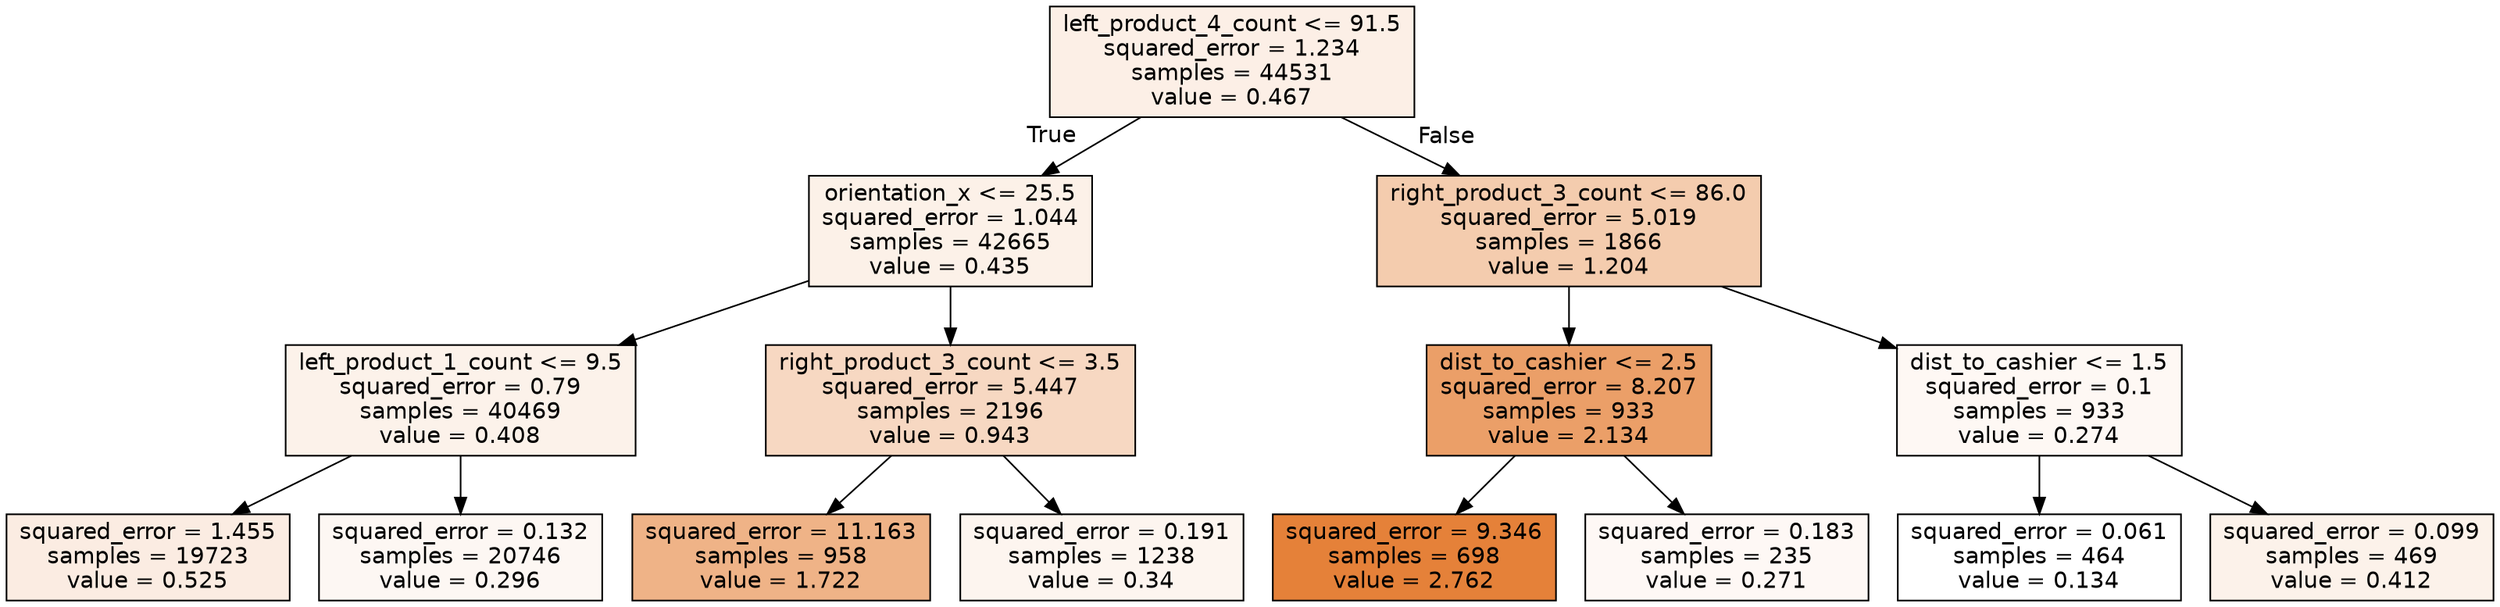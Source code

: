digraph Tree {
node [shape=box, style="filled", color="black", fontname="helvetica"] ;
edge [fontname="helvetica"] ;
0 [label="left_product_4_count <= 91.5\nsquared_error = 1.234\nsamples = 44531\nvalue = 0.467", fillcolor="#fcefe6"] ;
1 [label="orientation_x <= 25.5\nsquared_error = 1.044\nsamples = 42665\nvalue = 0.435", fillcolor="#fcf1e8"] ;
0 -> 1 [labeldistance=2.5, labelangle=45, headlabel="True"] ;
2 [label="left_product_1_count <= 9.5\nsquared_error = 0.79\nsamples = 40469\nvalue = 0.408", fillcolor="#fcf2ea"] ;
1 -> 2 ;
3 [label="squared_error = 1.455\nsamples = 19723\nvalue = 0.525", fillcolor="#fbece2"] ;
2 -> 3 ;
4 [label="squared_error = 0.132\nsamples = 20746\nvalue = 0.296", fillcolor="#fdf7f3"] ;
2 -> 4 ;
5 [label="right_product_3_count <= 3.5\nsquared_error = 5.447\nsamples = 2196\nvalue = 0.943", fillcolor="#f7d8c2"] ;
1 -> 5 ;
6 [label="squared_error = 11.163\nsamples = 958\nvalue = 1.722", fillcolor="#efb387"] ;
5 -> 6 ;
7 [label="squared_error = 0.191\nsamples = 1238\nvalue = 0.34", fillcolor="#fdf5ef"] ;
5 -> 7 ;
8 [label="right_product_3_count <= 86.0\nsquared_error = 5.019\nsamples = 1866\nvalue = 1.204", fillcolor="#f4ccae"] ;
0 -> 8 [labeldistance=2.5, labelangle=-45, headlabel="False"] ;
9 [label="dist_to_cashier <= 2.5\nsquared_error = 8.207\nsamples = 933\nvalue = 2.134", fillcolor="#eb9f68"] ;
8 -> 9 ;
10 [label="squared_error = 9.346\nsamples = 698\nvalue = 2.762", fillcolor="#e58139"] ;
9 -> 10 ;
11 [label="squared_error = 0.183\nsamples = 235\nvalue = 0.271", fillcolor="#fef8f5"] ;
9 -> 11 ;
12 [label="dist_to_cashier <= 1.5\nsquared_error = 0.1\nsamples = 933\nvalue = 0.274", fillcolor="#fef8f4"] ;
8 -> 12 ;
13 [label="squared_error = 0.061\nsamples = 464\nvalue = 0.134", fillcolor="#ffffff"] ;
12 -> 13 ;
14 [label="squared_error = 0.099\nsamples = 469\nvalue = 0.412", fillcolor="#fcf2ea"] ;
12 -> 14 ;
}